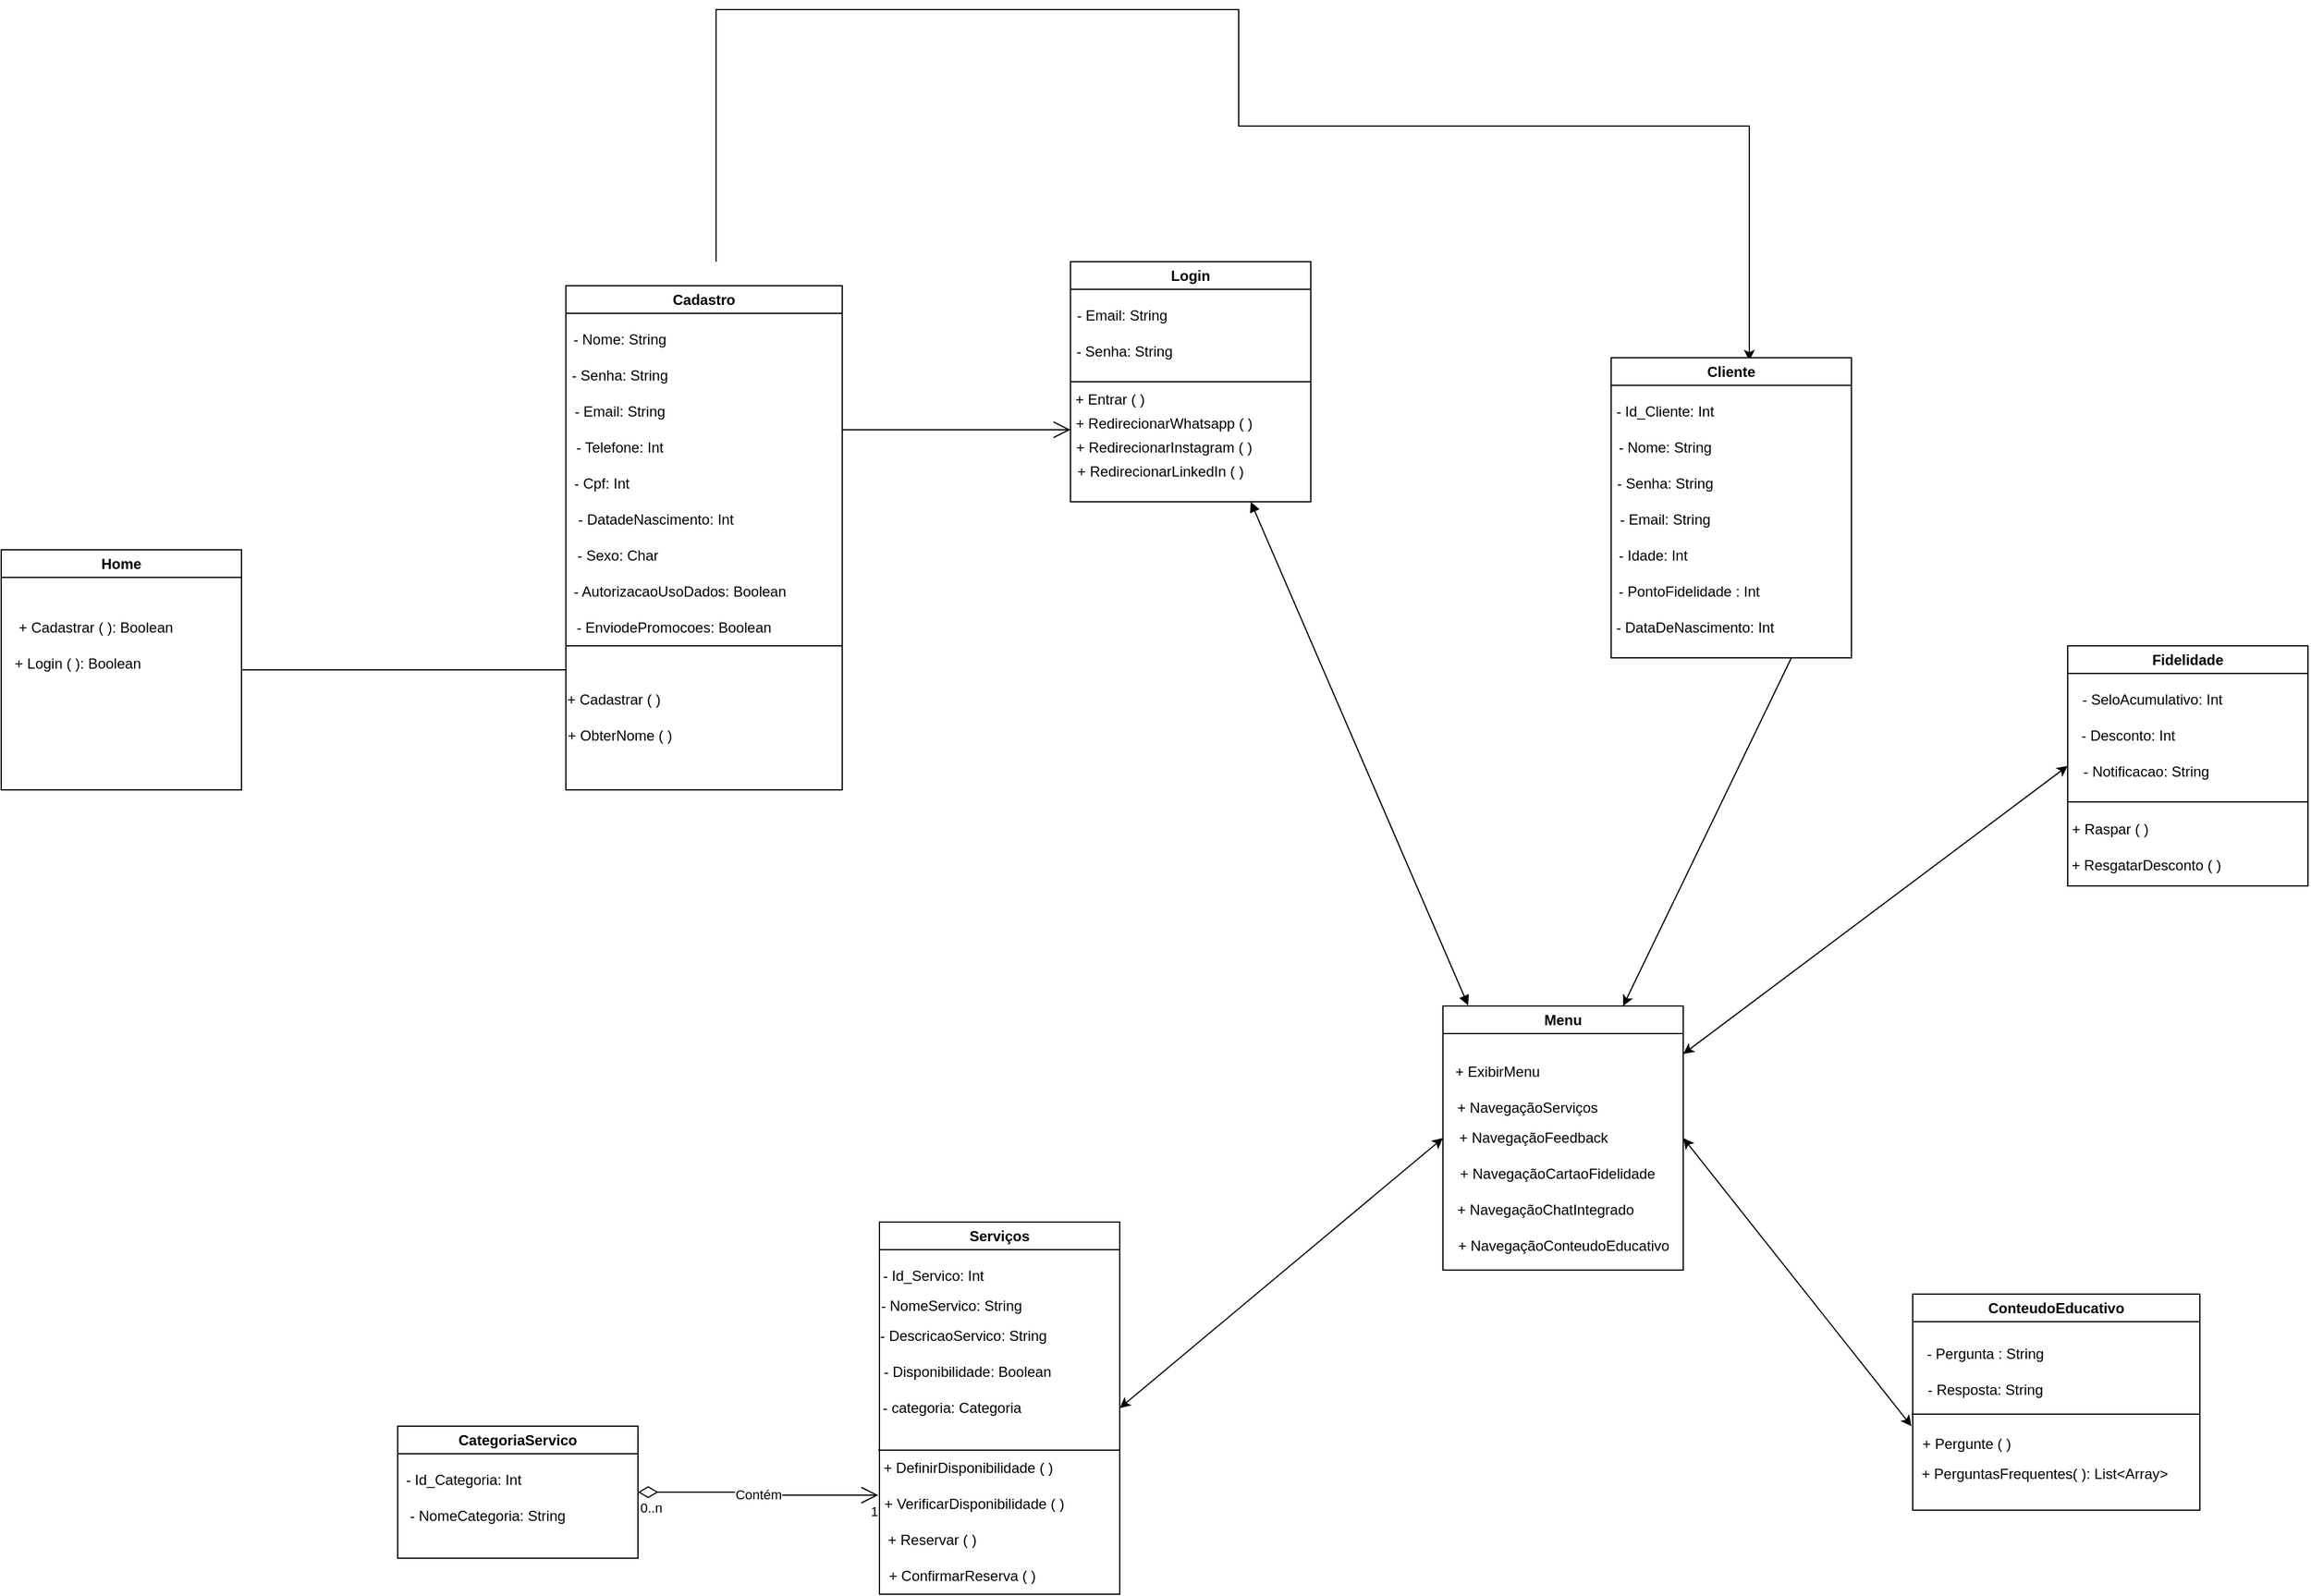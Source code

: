 <mxfile version="24.2.5" type="github">
  <diagram id="C5RBs43oDa-KdzZeNtuy" name="Page-1">
    <mxGraphModel dx="3267" dy="1865" grid="1" gridSize="10" guides="1" tooltips="1" connect="1" arrows="1" fold="1" page="1" pageScale="1" pageWidth="827" pageHeight="1169" math="0" shadow="0">
      <root>
        <mxCell id="WIyWlLk6GJQsqaUBKTNV-0" />
        <mxCell id="WIyWlLk6GJQsqaUBKTNV-1" parent="WIyWlLk6GJQsqaUBKTNV-0" />
        <mxCell id="PJYTQZl245SU4uXbmKMS-25" value="Menu" style="swimlane;whiteSpace=wrap;html=1;startSize=23;" parent="WIyWlLk6GJQsqaUBKTNV-1" vertex="1">
          <mxGeometry x="150" y="170" width="200" height="220" as="geometry" />
        </mxCell>
        <mxCell id="PJYTQZl245SU4uXbmKMS-26" value="+ NavegaçãoServiços" style="text;html=1;align=center;verticalAlign=middle;resizable=0;points=[];autosize=1;strokeColor=none;fillColor=none;" parent="PJYTQZl245SU4uXbmKMS-25" vertex="1">
          <mxGeometry y="70" width="140" height="30" as="geometry" />
        </mxCell>
        <mxCell id="PJYTQZl245SU4uXbmKMS-27" value="+ NavegaçãoFeedback" style="text;html=1;align=center;verticalAlign=middle;resizable=0;points=[];autosize=1;strokeColor=none;fillColor=none;" parent="PJYTQZl245SU4uXbmKMS-25" vertex="1">
          <mxGeometry y="95" width="150" height="30" as="geometry" />
        </mxCell>
        <mxCell id="PJYTQZl245SU4uXbmKMS-28" value="+ NavegaçãoCartaoFidelidade" style="text;html=1;align=center;verticalAlign=middle;resizable=0;points=[];autosize=1;strokeColor=none;fillColor=none;" parent="PJYTQZl245SU4uXbmKMS-25" vertex="1">
          <mxGeometry y="125" width="190" height="30" as="geometry" />
        </mxCell>
        <mxCell id="PJYTQZl245SU4uXbmKMS-29" value="+ NavegaçãoChatIntegrado" style="text;html=1;align=center;verticalAlign=middle;resizable=0;points=[];autosize=1;strokeColor=none;fillColor=none;" parent="PJYTQZl245SU4uXbmKMS-25" vertex="1">
          <mxGeometry y="155" width="170" height="30" as="geometry" />
        </mxCell>
        <mxCell id="PJYTQZl245SU4uXbmKMS-30" value="+ NavegaçãoConteudoEducativo" style="text;html=1;align=center;verticalAlign=middle;resizable=0;points=[];autosize=1;strokeColor=none;fillColor=none;" parent="PJYTQZl245SU4uXbmKMS-25" vertex="1">
          <mxGeometry y="185" width="200" height="30" as="geometry" />
        </mxCell>
        <mxCell id="PJYTQZl245SU4uXbmKMS-186" value="+ ExibirMenu" style="text;html=1;align=center;verticalAlign=middle;resizable=0;points=[];autosize=1;strokeColor=none;fillColor=none;" parent="PJYTQZl245SU4uXbmKMS-25" vertex="1">
          <mxGeometry y="40" width="90" height="30" as="geometry" />
        </mxCell>
        <mxCell id="eK6N2bDvLIJEvpIiL7Qq-18" style="edgeStyle=orthogonalEdgeStyle;rounded=0;orthogonalLoop=1;jettySize=auto;html=1;entryX=0.575;entryY=0.01;entryDx=0;entryDy=0;entryPerimeter=0;exitX=0.5;exitY=0;exitDx=0;exitDy=0;" edge="1" parent="WIyWlLk6GJQsqaUBKTNV-1" target="PJYTQZl245SU4uXbmKMS-177">
          <mxGeometry relative="1" as="geometry">
            <mxPoint x="-455.0" y="-450" as="sourcePoint" />
            <mxPoint x="414" y="-563.5" as="targetPoint" />
            <Array as="points">
              <mxPoint x="-455" y="-660" />
              <mxPoint x="-20" y="-660" />
              <mxPoint x="-20" y="-563" />
              <mxPoint x="405" y="-563" />
            </Array>
          </mxGeometry>
        </mxCell>
        <mxCell id="PJYTQZl245SU4uXbmKMS-32" value="Cadastro" style="swimlane;whiteSpace=wrap;html=1;" parent="WIyWlLk6GJQsqaUBKTNV-1" vertex="1">
          <mxGeometry x="-580" y="-430" width="230" height="420" as="geometry" />
        </mxCell>
        <mxCell id="PJYTQZl245SU4uXbmKMS-33" value="- Nome: String" style="text;html=1;align=center;verticalAlign=middle;whiteSpace=wrap;rounded=0;" parent="PJYTQZl245SU4uXbmKMS-32" vertex="1">
          <mxGeometry y="30" width="90" height="30" as="geometry" />
        </mxCell>
        <mxCell id="PJYTQZl245SU4uXbmKMS-34" value="- Senha&lt;span style=&quot;background-color: initial;&quot;&gt;: String&lt;/span&gt;" style="text;html=1;align=center;verticalAlign=middle;whiteSpace=wrap;rounded=0;" parent="PJYTQZl245SU4uXbmKMS-32" vertex="1">
          <mxGeometry y="60" width="90" height="30" as="geometry" />
        </mxCell>
        <mxCell id="PJYTQZl245SU4uXbmKMS-35" value="- Email: String" style="text;html=1;align=center;verticalAlign=middle;whiteSpace=wrap;rounded=0;" parent="PJYTQZl245SU4uXbmKMS-32" vertex="1">
          <mxGeometry y="90" width="90" height="30" as="geometry" />
        </mxCell>
        <mxCell id="PJYTQZl245SU4uXbmKMS-36" value="&lt;div&gt;&lt;br&gt;&lt;/div&gt;- Telefone: Int&lt;div&gt;&lt;br&gt;&lt;/div&gt;" style="text;html=1;align=center;verticalAlign=middle;whiteSpace=wrap;rounded=0;" parent="PJYTQZl245SU4uXbmKMS-32" vertex="1">
          <mxGeometry y="120" width="90" height="30" as="geometry" />
        </mxCell>
        <mxCell id="PJYTQZl245SU4uXbmKMS-37" value="- Cpf: Int" style="text;html=1;align=center;verticalAlign=middle;whiteSpace=wrap;rounded=0;" parent="PJYTQZl245SU4uXbmKMS-32" vertex="1">
          <mxGeometry y="150" width="60" height="30" as="geometry" />
        </mxCell>
        <mxCell id="PJYTQZl245SU4uXbmKMS-38" value="- DatadeNascimento: Int" style="text;html=1;align=center;verticalAlign=middle;whiteSpace=wrap;rounded=0;" parent="PJYTQZl245SU4uXbmKMS-32" vertex="1">
          <mxGeometry x="-10" y="180" width="170" height="30" as="geometry" />
        </mxCell>
        <mxCell id="PJYTQZl245SU4uXbmKMS-39" value="- Sexo: Char&amp;nbsp;" style="text;html=1;align=center;verticalAlign=middle;whiteSpace=wrap;rounded=0;" parent="PJYTQZl245SU4uXbmKMS-32" vertex="1">
          <mxGeometry y="210" width="90" height="30" as="geometry" />
        </mxCell>
        <mxCell id="PJYTQZl245SU4uXbmKMS-40" value="- AutorizacaoUsoDados: Boolean" style="text;html=1;align=center;verticalAlign=middle;whiteSpace=wrap;rounded=0;" parent="PJYTQZl245SU4uXbmKMS-32" vertex="1">
          <mxGeometry y="240" width="190" height="30" as="geometry" />
        </mxCell>
        <mxCell id="PJYTQZl245SU4uXbmKMS-41" value="- EnviodePromocoes: Boolean" style="text;html=1;align=center;verticalAlign=middle;whiteSpace=wrap;rounded=0;" parent="PJYTQZl245SU4uXbmKMS-32" vertex="1">
          <mxGeometry y="270" width="180" height="30" as="geometry" />
        </mxCell>
        <mxCell id="PJYTQZl245SU4uXbmKMS-44" value="+ Cadastrar ( )" style="text;html=1;align=center;verticalAlign=middle;whiteSpace=wrap;rounded=0;" parent="PJYTQZl245SU4uXbmKMS-32" vertex="1">
          <mxGeometry y="330" width="80" height="30" as="geometry" />
        </mxCell>
        <mxCell id="PJYTQZl245SU4uXbmKMS-57" value="+ ObterNome ( )" style="text;html=1;align=center;verticalAlign=middle;whiteSpace=wrap;rounded=0;" parent="PJYTQZl245SU4uXbmKMS-32" vertex="1">
          <mxGeometry y="360" width="90" height="30" as="geometry" />
        </mxCell>
        <mxCell id="PJYTQZl245SU4uXbmKMS-47" value="" style="endArrow=none;html=1;rounded=0;" parent="WIyWlLk6GJQsqaUBKTNV-1" edge="1">
          <mxGeometry width="50" height="50" relative="1" as="geometry">
            <mxPoint x="-580" y="-130" as="sourcePoint" />
            <mxPoint x="-350" y="-130" as="targetPoint" />
          </mxGeometry>
        </mxCell>
        <mxCell id="PJYTQZl245SU4uXbmKMS-48" value="Login" style="swimlane;whiteSpace=wrap;html=1;" parent="WIyWlLk6GJQsqaUBKTNV-1" vertex="1">
          <mxGeometry x="-160" y="-450" width="200" height="200" as="geometry" />
        </mxCell>
        <mxCell id="PJYTQZl245SU4uXbmKMS-49" value="- Email: String" style="text;html=1;align=center;verticalAlign=middle;whiteSpace=wrap;rounded=0;" parent="PJYTQZl245SU4uXbmKMS-48" vertex="1">
          <mxGeometry x="3" y="30" width="80" height="30" as="geometry" />
        </mxCell>
        <mxCell id="PJYTQZl245SU4uXbmKMS-50" value="- Senha: String" style="text;html=1;align=center;verticalAlign=middle;whiteSpace=wrap;rounded=0;" parent="PJYTQZl245SU4uXbmKMS-48" vertex="1">
          <mxGeometry y="60" width="90" height="30" as="geometry" />
        </mxCell>
        <mxCell id="PJYTQZl245SU4uXbmKMS-52" value="+ Entrar ( )" style="text;html=1;align=center;verticalAlign=middle;whiteSpace=wrap;rounded=0;" parent="PJYTQZl245SU4uXbmKMS-48" vertex="1">
          <mxGeometry x="3" y="100" width="60" height="30" as="geometry" />
        </mxCell>
        <mxCell id="PJYTQZl245SU4uXbmKMS-53" value="+ RedirecionarWhatsapp ( )" style="text;html=1;align=center;verticalAlign=middle;whiteSpace=wrap;rounded=0;" parent="PJYTQZl245SU4uXbmKMS-48" vertex="1">
          <mxGeometry x="3" y="120" width="150" height="30" as="geometry" />
        </mxCell>
        <mxCell id="PJYTQZl245SU4uXbmKMS-54" value="+ RedirecionarInstagram ( )" style="text;html=1;align=center;verticalAlign=middle;whiteSpace=wrap;rounded=0;" parent="PJYTQZl245SU4uXbmKMS-48" vertex="1">
          <mxGeometry x="3" y="140" width="150" height="30" as="geometry" />
        </mxCell>
        <mxCell id="PJYTQZl245SU4uXbmKMS-55" value="+ RedirecionarLinkedIn ( )" style="text;html=1;align=center;verticalAlign=middle;whiteSpace=wrap;rounded=0;" parent="PJYTQZl245SU4uXbmKMS-48" vertex="1">
          <mxGeometry y="160" width="150" height="30" as="geometry" />
        </mxCell>
        <mxCell id="PJYTQZl245SU4uXbmKMS-51" value="" style="endArrow=none;html=1;rounded=0;exitX=0;exitY=0.5;exitDx=0;exitDy=0;entryX=1;entryY=0.5;entryDx=0;entryDy=0;" parent="WIyWlLk6GJQsqaUBKTNV-1" source="PJYTQZl245SU4uXbmKMS-48" target="PJYTQZl245SU4uXbmKMS-48" edge="1">
          <mxGeometry width="50" height="50" relative="1" as="geometry">
            <mxPoint x="-167" y="-360" as="sourcePoint" />
            <mxPoint x="-117" y="-410" as="targetPoint" />
          </mxGeometry>
        </mxCell>
        <mxCell id="PJYTQZl245SU4uXbmKMS-56" value="Serviços" style="swimlane;whiteSpace=wrap;html=1;" parent="WIyWlLk6GJQsqaUBKTNV-1" vertex="1">
          <mxGeometry x="-319" y="350" width="200" height="310" as="geometry" />
        </mxCell>
        <mxCell id="PJYTQZl245SU4uXbmKMS-65" value="- Id_Servico: Int" style="text;html=1;align=center;verticalAlign=middle;whiteSpace=wrap;rounded=0;" parent="PJYTQZl245SU4uXbmKMS-56" vertex="1">
          <mxGeometry y="30" width="90" height="30" as="geometry" />
        </mxCell>
        <mxCell id="PJYTQZl245SU4uXbmKMS-67" value="- NomeServico: String" style="text;html=1;align=center;verticalAlign=middle;whiteSpace=wrap;rounded=0;" parent="PJYTQZl245SU4uXbmKMS-56" vertex="1">
          <mxGeometry y="55" width="120" height="30" as="geometry" />
        </mxCell>
        <mxCell id="PJYTQZl245SU4uXbmKMS-69" value="- DescricaoServico: String" style="text;html=1;align=center;verticalAlign=middle;whiteSpace=wrap;rounded=0;" parent="PJYTQZl245SU4uXbmKMS-56" vertex="1">
          <mxGeometry x="-10" y="80" width="160" height="30" as="geometry" />
        </mxCell>
        <mxCell id="PJYTQZl245SU4uXbmKMS-108" value="- Disponibilidade: Boolean&amp;nbsp;" style="text;html=1;align=center;verticalAlign=middle;whiteSpace=wrap;rounded=0;" parent="PJYTQZl245SU4uXbmKMS-56" vertex="1">
          <mxGeometry y="110" width="150" height="30" as="geometry" />
        </mxCell>
        <mxCell id="PJYTQZl245SU4uXbmKMS-110" value="+ DefinirDisponibilidade ( )" style="text;html=1;align=center;verticalAlign=middle;whiteSpace=wrap;rounded=0;" parent="PJYTQZl245SU4uXbmKMS-56" vertex="1">
          <mxGeometry x="-1" y="190" width="150" height="30" as="geometry" />
        </mxCell>
        <mxCell id="PJYTQZl245SU4uXbmKMS-111" value="+ VerificarDisponibilidade ( )" style="text;html=1;align=center;verticalAlign=middle;whiteSpace=wrap;rounded=0;" parent="PJYTQZl245SU4uXbmKMS-56" vertex="1">
          <mxGeometry x="-1" y="220" width="160" height="30" as="geometry" />
        </mxCell>
        <mxCell id="PJYTQZl245SU4uXbmKMS-112" value="+ Reservar ( )" style="text;html=1;align=center;verticalAlign=middle;whiteSpace=wrap;rounded=0;" parent="PJYTQZl245SU4uXbmKMS-56" vertex="1">
          <mxGeometry x="-9" y="250" width="106" height="30" as="geometry" />
        </mxCell>
        <mxCell id="PJYTQZl245SU4uXbmKMS-113" value="+ ConfirmarReserva ( )" style="text;html=1;align=center;verticalAlign=middle;whiteSpace=wrap;rounded=0;" parent="PJYTQZl245SU4uXbmKMS-56" vertex="1">
          <mxGeometry x="-4" y="280" width="146" height="30" as="geometry" />
        </mxCell>
        <mxCell id="PJYTQZl245SU4uXbmKMS-164" value="- categoria: Categoria" style="text;html=1;align=center;verticalAlign=middle;whiteSpace=wrap;rounded=0;" parent="PJYTQZl245SU4uXbmKMS-56" vertex="1">
          <mxGeometry y="140" width="121" height="30" as="geometry" />
        </mxCell>
        <mxCell id="PJYTQZl245SU4uXbmKMS-109" value="" style="endArrow=none;html=1;rounded=0;exitX=0;exitY=0;exitDx=0;exitDy=0;" parent="WIyWlLk6GJQsqaUBKTNV-1" source="PJYTQZl245SU4uXbmKMS-110" edge="1">
          <mxGeometry width="50" height="50" relative="1" as="geometry">
            <mxPoint x="-319" y="520" as="sourcePoint" />
            <mxPoint x="-119" y="540" as="targetPoint" />
            <Array as="points">
              <mxPoint x="-219" y="540" />
            </Array>
          </mxGeometry>
        </mxCell>
        <mxCell id="PJYTQZl245SU4uXbmKMS-161" value="CategoriaServico" style="swimlane;whiteSpace=wrap;html=1;" parent="WIyWlLk6GJQsqaUBKTNV-1" vertex="1">
          <mxGeometry x="-720" y="520" width="200" height="110" as="geometry" />
        </mxCell>
        <mxCell id="PJYTQZl245SU4uXbmKMS-162" value="- Id_Categoria: Int" style="text;html=1;align=center;verticalAlign=middle;whiteSpace=wrap;rounded=0;" parent="PJYTQZl245SU4uXbmKMS-161" vertex="1">
          <mxGeometry y="30" width="110" height="30" as="geometry" />
        </mxCell>
        <mxCell id="PJYTQZl245SU4uXbmKMS-163" value="- NomeCategoria: String" style="text;html=1;align=center;verticalAlign=middle;whiteSpace=wrap;rounded=0;" parent="PJYTQZl245SU4uXbmKMS-161" vertex="1">
          <mxGeometry y="60" width="150" height="30" as="geometry" />
        </mxCell>
        <mxCell id="PJYTQZl245SU4uXbmKMS-173" value="Contém" style="endArrow=open;html=1;endSize=12;startArrow=diamondThin;startSize=14;startFill=0;edgeStyle=orthogonalEdgeStyle;rounded=0;exitX=1;exitY=0.5;exitDx=0;exitDy=0;entryX=0;entryY=0.25;entryDx=0;entryDy=0;" parent="WIyWlLk6GJQsqaUBKTNV-1" source="PJYTQZl245SU4uXbmKMS-161" target="PJYTQZl245SU4uXbmKMS-111" edge="1">
          <mxGeometry relative="1" as="geometry">
            <mxPoint x="-500" y="580" as="sourcePoint" />
            <mxPoint x="-340" y="580" as="targetPoint" />
          </mxGeometry>
        </mxCell>
        <mxCell id="PJYTQZl245SU4uXbmKMS-174" value="0..n" style="edgeLabel;resizable=0;html=1;align=left;verticalAlign=top;" parent="PJYTQZl245SU4uXbmKMS-173" connectable="0" vertex="1">
          <mxGeometry x="-1" relative="1" as="geometry" />
        </mxCell>
        <mxCell id="PJYTQZl245SU4uXbmKMS-175" value="1" style="edgeLabel;resizable=0;html=1;align=right;verticalAlign=top;" parent="PJYTQZl245SU4uXbmKMS-173" connectable="0" vertex="1">
          <mxGeometry x="1" relative="1" as="geometry" />
        </mxCell>
        <mxCell id="PJYTQZl245SU4uXbmKMS-176" value="Fidelidade" style="swimlane;whiteSpace=wrap;html=1;" parent="WIyWlLk6GJQsqaUBKTNV-1" vertex="1">
          <mxGeometry x="670" y="-130" width="200" height="200" as="geometry" />
        </mxCell>
        <mxCell id="eK6N2bDvLIJEvpIiL7Qq-0" value="- SeloAcumulativo: Int" style="text;html=1;align=center;verticalAlign=middle;resizable=0;points=[];autosize=1;strokeColor=none;fillColor=none;" vertex="1" parent="PJYTQZl245SU4uXbmKMS-176">
          <mxGeometry y="30" width="140" height="30" as="geometry" />
        </mxCell>
        <mxCell id="eK6N2bDvLIJEvpIiL7Qq-1" value="- Desconto: Int" style="text;html=1;align=center;verticalAlign=middle;resizable=0;points=[];autosize=1;strokeColor=none;fillColor=none;" vertex="1" parent="PJYTQZl245SU4uXbmKMS-176">
          <mxGeometry y="60" width="100" height="30" as="geometry" />
        </mxCell>
        <mxCell id="eK6N2bDvLIJEvpIiL7Qq-2" value="- Notificacao: String" style="text;html=1;align=center;verticalAlign=middle;resizable=0;points=[];autosize=1;strokeColor=none;fillColor=none;" vertex="1" parent="PJYTQZl245SU4uXbmKMS-176">
          <mxGeometry y="90" width="130" height="30" as="geometry" />
        </mxCell>
        <mxCell id="eK6N2bDvLIJEvpIiL7Qq-3" value="" style="endArrow=none;html=1;rounded=0;" edge="1" parent="PJYTQZl245SU4uXbmKMS-176">
          <mxGeometry width="50" height="50" relative="1" as="geometry">
            <mxPoint y="130" as="sourcePoint" />
            <mxPoint x="200" y="130" as="targetPoint" />
          </mxGeometry>
        </mxCell>
        <mxCell id="eK6N2bDvLIJEvpIiL7Qq-4" value="+ Raspar ( )" style="text;html=1;align=center;verticalAlign=middle;resizable=0;points=[];autosize=1;strokeColor=none;fillColor=none;" vertex="1" parent="PJYTQZl245SU4uXbmKMS-176">
          <mxGeometry x="-10" y="138" width="90" height="30" as="geometry" />
        </mxCell>
        <mxCell id="eK6N2bDvLIJEvpIiL7Qq-5" value="+ ResgatarDesconto ( )" style="text;html=1;align=center;verticalAlign=middle;resizable=0;points=[];autosize=1;strokeColor=none;fillColor=none;" vertex="1" parent="PJYTQZl245SU4uXbmKMS-176">
          <mxGeometry x="-10" y="168" width="150" height="30" as="geometry" />
        </mxCell>
        <mxCell id="PJYTQZl245SU4uXbmKMS-177" value="Cliente" style="swimlane;whiteSpace=wrap;html=1;" parent="WIyWlLk6GJQsqaUBKTNV-1" vertex="1">
          <mxGeometry x="290" y="-370" width="200" height="250" as="geometry" />
        </mxCell>
        <mxCell id="PJYTQZl245SU4uXbmKMS-179" value="- Id_Cliente: Int" style="text;html=1;align=center;verticalAlign=middle;whiteSpace=wrap;rounded=0;" parent="PJYTQZl245SU4uXbmKMS-177" vertex="1">
          <mxGeometry y="30" width="90" height="30" as="geometry" />
        </mxCell>
        <mxCell id="PJYTQZl245SU4uXbmKMS-178" value="- Nome: String" style="text;html=1;align=center;verticalAlign=middle;whiteSpace=wrap;rounded=0;" parent="PJYTQZl245SU4uXbmKMS-177" vertex="1">
          <mxGeometry y="60" width="90" height="30" as="geometry" />
        </mxCell>
        <mxCell id="PJYTQZl245SU4uXbmKMS-180" value="- Senha: String" style="text;html=1;align=center;verticalAlign=middle;whiteSpace=wrap;rounded=0;" parent="PJYTQZl245SU4uXbmKMS-177" vertex="1">
          <mxGeometry y="90" width="90" height="30" as="geometry" />
        </mxCell>
        <mxCell id="PJYTQZl245SU4uXbmKMS-181" value="- Email: String" style="text;html=1;align=center;verticalAlign=middle;whiteSpace=wrap;rounded=0;" parent="PJYTQZl245SU4uXbmKMS-177" vertex="1">
          <mxGeometry y="120" width="90" height="30" as="geometry" />
        </mxCell>
        <mxCell id="PJYTQZl245SU4uXbmKMS-182" value="- Idade: Int" style="text;html=1;align=center;verticalAlign=middle;whiteSpace=wrap;rounded=0;" parent="PJYTQZl245SU4uXbmKMS-177" vertex="1">
          <mxGeometry y="150" width="70" height="30" as="geometry" />
        </mxCell>
        <mxCell id="PJYTQZl245SU4uXbmKMS-183" value="- PontoFidelidade : Int" style="text;html=1;align=center;verticalAlign=middle;whiteSpace=wrap;rounded=0;" parent="PJYTQZl245SU4uXbmKMS-177" vertex="1">
          <mxGeometry y="180" width="130" height="30" as="geometry" />
        </mxCell>
        <mxCell id="PJYTQZl245SU4uXbmKMS-184" value="- DataDeNascimento: Int" style="text;html=1;align=center;verticalAlign=middle;whiteSpace=wrap;rounded=0;" parent="PJYTQZl245SU4uXbmKMS-177" vertex="1">
          <mxGeometry x="-10" y="210" width="160" height="30" as="geometry" />
        </mxCell>
        <mxCell id="PJYTQZl245SU4uXbmKMS-187" value="ConteudoEducativo" style="swimlane;whiteSpace=wrap;html=1;" parent="WIyWlLk6GJQsqaUBKTNV-1" vertex="1">
          <mxGeometry x="541" y="410" width="239" height="180" as="geometry" />
        </mxCell>
        <mxCell id="PJYTQZl245SU4uXbmKMS-188" value="- Pergunta : String" style="text;html=1;align=center;verticalAlign=middle;resizable=0;points=[];autosize=1;strokeColor=none;fillColor=none;" parent="PJYTQZl245SU4uXbmKMS-187" vertex="1">
          <mxGeometry y="35" width="120" height="30" as="geometry" />
        </mxCell>
        <mxCell id="PJYTQZl245SU4uXbmKMS-189" value="- Resposta: String" style="text;html=1;align=center;verticalAlign=middle;resizable=0;points=[];autosize=1;strokeColor=none;fillColor=none;" parent="PJYTQZl245SU4uXbmKMS-187" vertex="1">
          <mxGeometry y="65" width="120" height="30" as="geometry" />
        </mxCell>
        <mxCell id="PJYTQZl245SU4uXbmKMS-192" value="+ PerguntasFrequentes( ): List&amp;lt;Array&amp;gt;" style="text;html=1;align=center;verticalAlign=middle;whiteSpace=wrap;rounded=0;" parent="PJYTQZl245SU4uXbmKMS-187" vertex="1">
          <mxGeometry y="135" width="220" height="30" as="geometry" />
        </mxCell>
        <mxCell id="PJYTQZl245SU4uXbmKMS-191" value="+ Pergunte ( )" style="text;html=1;align=center;verticalAlign=middle;whiteSpace=wrap;rounded=0;" parent="PJYTQZl245SU4uXbmKMS-187" vertex="1">
          <mxGeometry y="110" width="90" height="30" as="geometry" />
        </mxCell>
        <mxCell id="PJYTQZl245SU4uXbmKMS-195" value="" style="endArrow=classic;startArrow=classic;html=1;rounded=0;entryX=0;entryY=0.5;entryDx=0;entryDy=0;exitX=1;exitY=0.5;exitDx=0;exitDy=0;" parent="WIyWlLk6GJQsqaUBKTNV-1" source="PJYTQZl245SU4uXbmKMS-56" target="PJYTQZl245SU4uXbmKMS-25" edge="1">
          <mxGeometry width="50" height="50" relative="1" as="geometry">
            <mxPoint x="-120" y="390" as="sourcePoint" />
            <mxPoint x="50" y="360" as="targetPoint" />
          </mxGeometry>
        </mxCell>
        <mxCell id="PJYTQZl245SU4uXbmKMS-197" value="" style="endArrow=classic;startArrow=classic;html=1;rounded=0;entryX=1;entryY=0.5;entryDx=0;entryDy=0;" parent="WIyWlLk6GJQsqaUBKTNV-1" target="PJYTQZl245SU4uXbmKMS-25" edge="1">
          <mxGeometry width="50" height="50" relative="1" as="geometry">
            <mxPoint x="540" y="520" as="sourcePoint" />
            <mxPoint x="460" y="460" as="targetPoint" />
          </mxGeometry>
        </mxCell>
        <mxCell id="PJYTQZl245SU4uXbmKMS-199" value="" style="endArrow=none;html=1;rounded=0;" parent="WIyWlLk6GJQsqaUBKTNV-1" edge="1">
          <mxGeometry width="50" height="50" relative="1" as="geometry">
            <mxPoint x="540" y="510" as="sourcePoint" />
            <mxPoint x="780" y="510" as="targetPoint" />
          </mxGeometry>
        </mxCell>
        <mxCell id="PJYTQZl245SU4uXbmKMS-200" value="" style="endArrow=classic;html=1;rounded=0;entryX=0.75;entryY=0;entryDx=0;entryDy=0;exitX=0.75;exitY=1;exitDx=0;exitDy=0;" parent="WIyWlLk6GJQsqaUBKTNV-1" source="PJYTQZl245SU4uXbmKMS-177" target="PJYTQZl245SU4uXbmKMS-25" edge="1">
          <mxGeometry width="50" height="50" relative="1" as="geometry">
            <mxPoint x="120" y="-60" as="sourcePoint" />
            <mxPoint x="170" y="-110" as="targetPoint" />
          </mxGeometry>
        </mxCell>
        <mxCell id="PJYTQZl245SU4uXbmKMS-201" value="" style="endArrow=classic;startArrow=classic;html=1;rounded=0;entryX=0;entryY=0.5;entryDx=0;entryDy=0;" parent="WIyWlLk6GJQsqaUBKTNV-1" target="PJYTQZl245SU4uXbmKMS-176" edge="1">
          <mxGeometry width="50" height="50" relative="1" as="geometry">
            <mxPoint x="350" y="210" as="sourcePoint" />
            <mxPoint x="550" y="100" as="targetPoint" />
          </mxGeometry>
        </mxCell>
        <mxCell id="eK6N2bDvLIJEvpIiL7Qq-6" value="Home" style="swimlane;whiteSpace=wrap;html=1;" vertex="1" parent="WIyWlLk6GJQsqaUBKTNV-1">
          <mxGeometry x="-1050" y="-210" width="200" height="200" as="geometry" />
        </mxCell>
        <mxCell id="eK6N2bDvLIJEvpIiL7Qq-7" value="+ Cadastrar ( ): Boolean&amp;nbsp;" style="text;html=1;align=center;verticalAlign=middle;resizable=0;points=[];autosize=1;strokeColor=none;fillColor=none;" vertex="1" parent="eK6N2bDvLIJEvpIiL7Qq-6">
          <mxGeometry y="50" width="160" height="30" as="geometry" />
        </mxCell>
        <mxCell id="eK6N2bDvLIJEvpIiL7Qq-8" value="+ Login ( ): Boolean&amp;nbsp;" style="text;html=1;align=center;verticalAlign=middle;resizable=0;points=[];autosize=1;strokeColor=none;fillColor=none;" vertex="1" parent="eK6N2bDvLIJEvpIiL7Qq-6">
          <mxGeometry y="80" width="130" height="30" as="geometry" />
        </mxCell>
        <mxCell id="eK6N2bDvLIJEvpIiL7Qq-12" value="" style="endArrow=none;html=1;edgeStyle=orthogonalEdgeStyle;rounded=0;exitX=1;exitY=0.5;exitDx=0;exitDy=0;" edge="1" parent="WIyWlLk6GJQsqaUBKTNV-1" source="eK6N2bDvLIJEvpIiL7Qq-6">
          <mxGeometry relative="1" as="geometry">
            <mxPoint x="-790" y="-110" as="sourcePoint" />
            <mxPoint x="-580" y="-110" as="targetPoint" />
          </mxGeometry>
        </mxCell>
        <mxCell id="eK6N2bDvLIJEvpIiL7Qq-16" value="" style="endArrow=open;endFill=1;endSize=12;html=1;rounded=0;" edge="1" parent="WIyWlLk6GJQsqaUBKTNV-1">
          <mxGeometry width="160" relative="1" as="geometry">
            <mxPoint x="-350" y="-310" as="sourcePoint" />
            <mxPoint x="-160" y="-310" as="targetPoint" />
          </mxGeometry>
        </mxCell>
        <mxCell id="eK6N2bDvLIJEvpIiL7Qq-17" value="" style="endArrow=block;startArrow=block;endFill=1;startFill=1;html=1;rounded=0;entryX=0.105;entryY=-0.002;entryDx=0;entryDy=0;entryPerimeter=0;exitX=0.75;exitY=1;exitDx=0;exitDy=0;" edge="1" parent="WIyWlLk6GJQsqaUBKTNV-1" source="PJYTQZl245SU4uXbmKMS-48" target="PJYTQZl245SU4uXbmKMS-25">
          <mxGeometry width="160" relative="1" as="geometry">
            <mxPoint x="20" y="-30" as="sourcePoint" />
            <mxPoint x="180" y="-30" as="targetPoint" />
          </mxGeometry>
        </mxCell>
      </root>
    </mxGraphModel>
  </diagram>
</mxfile>
